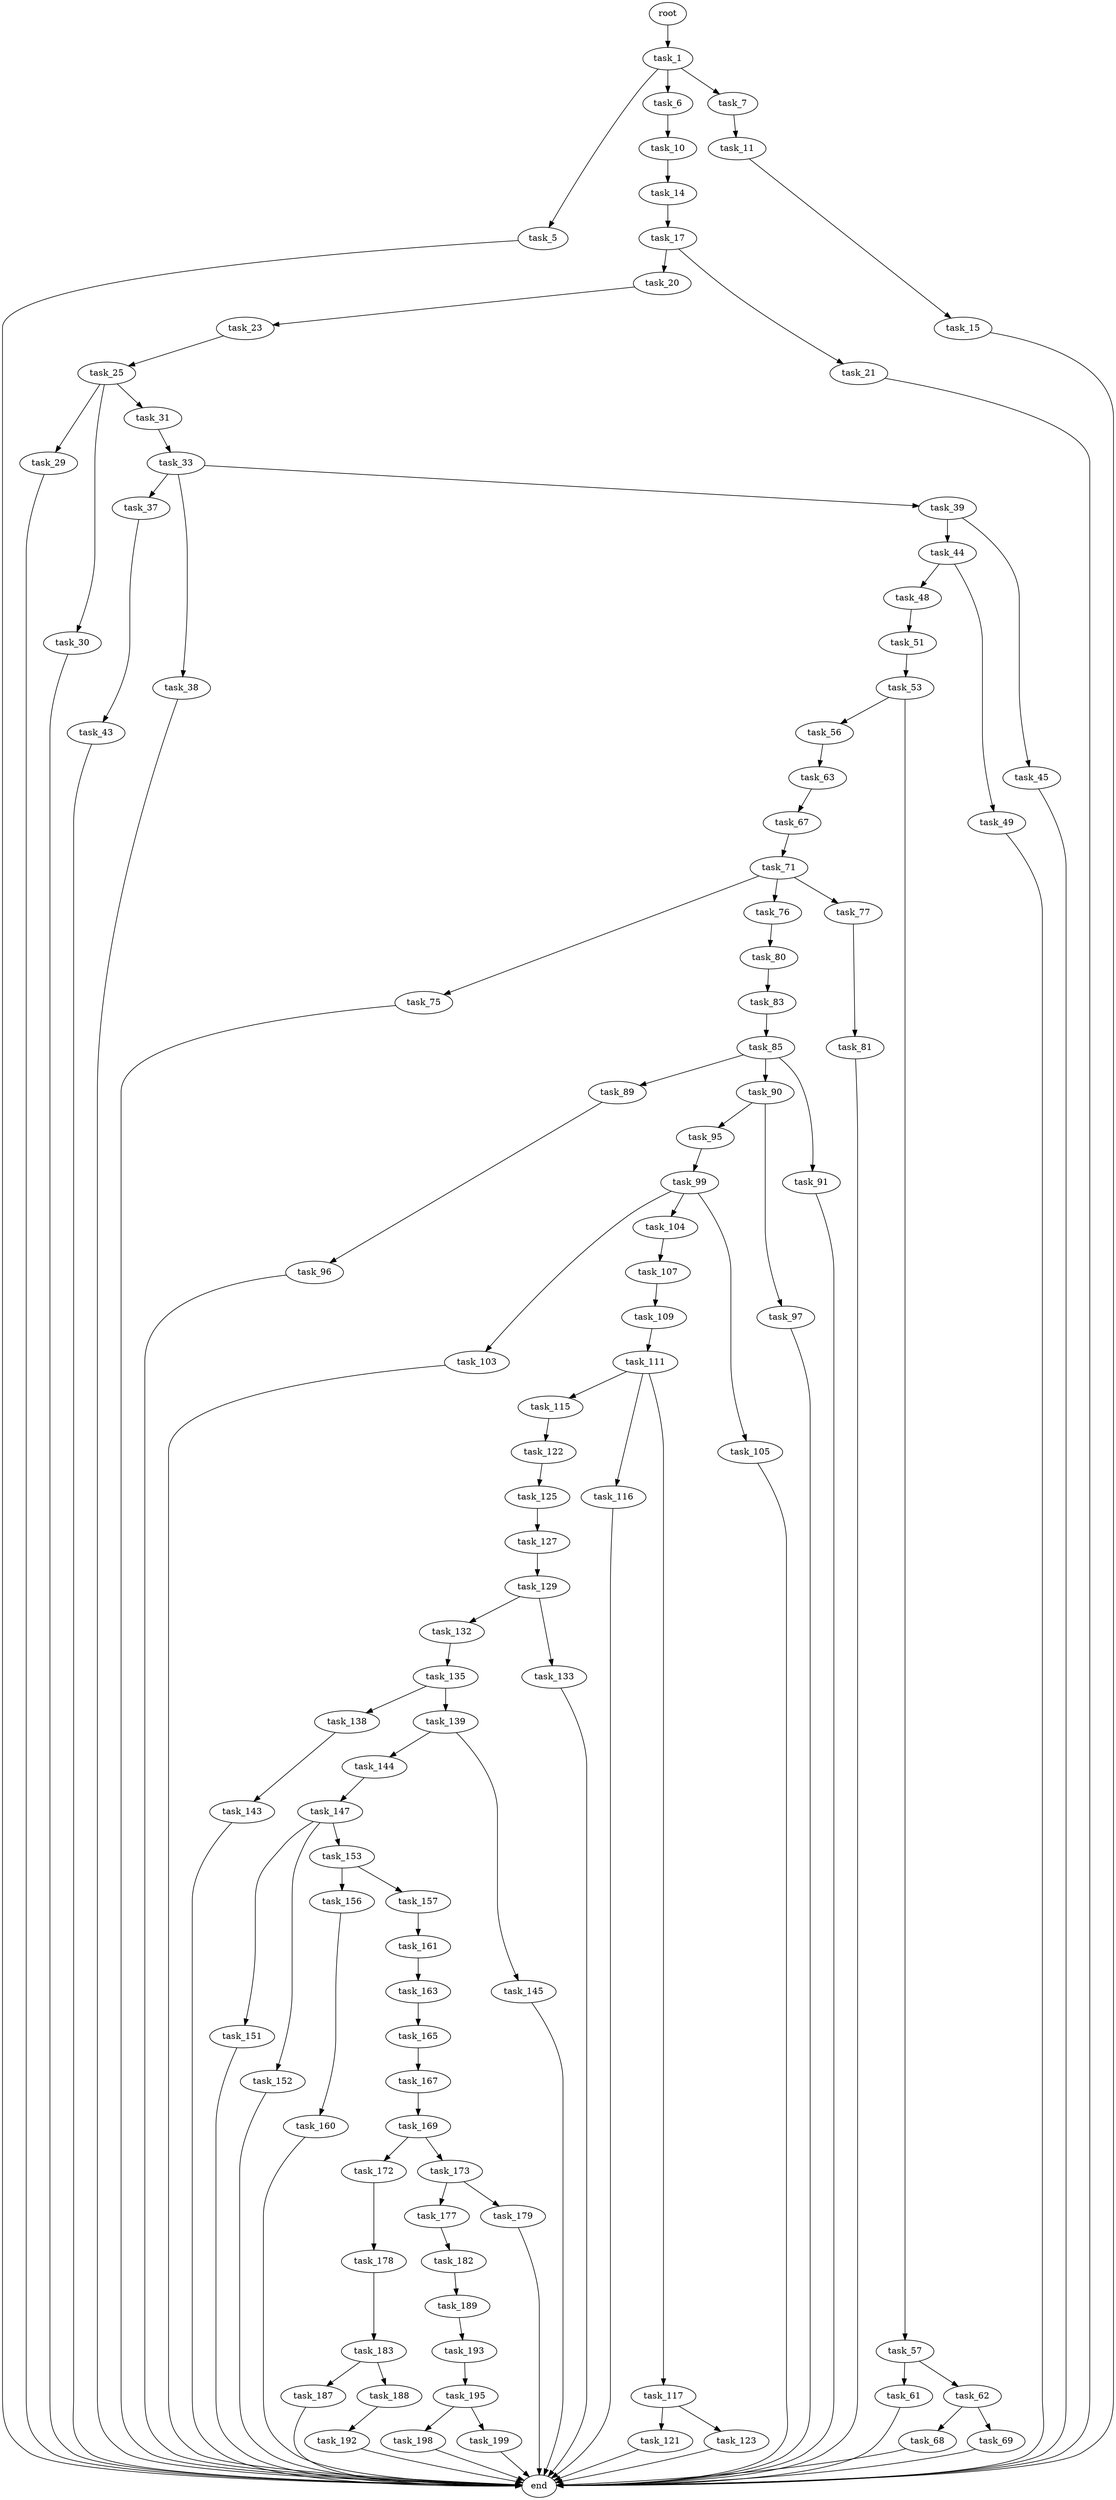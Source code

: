 digraph G {
  root [size="0.000000"];
  task_1 [size="1073741824000.000000"];
  task_5 [size="571731309684.000000"];
  task_6 [size="9928203615.000000"];
  task_7 [size="18063661613.000000"];
  task_10 [size="68719476736.000000"];
  task_11 [size="8449852363.000000"];
  task_14 [size="532319693846.000000"];
  task_15 [size="368293445632.000000"];
  task_17 [size="68719476736.000000"];
  task_20 [size="231928233984.000000"];
  task_21 [size="3155703665.000000"];
  task_23 [size="49413975410.000000"];
  task_25 [size="829750840756.000000"];
  task_29 [size="4388799955.000000"];
  task_30 [size="36143304172.000000"];
  task_31 [size="28991029248.000000"];
  task_33 [size="43710672197.000000"];
  task_37 [size="65168868813.000000"];
  task_38 [size="9169989174.000000"];
  task_39 [size="1073741824000.000000"];
  task_43 [size="28991029248.000000"];
  task_44 [size="68719476736.000000"];
  task_45 [size="11707845074.000000"];
  task_48 [size="184117220487.000000"];
  task_49 [size="1073741824000.000000"];
  task_51 [size="68719476736.000000"];
  task_53 [size="231928233984.000000"];
  task_56 [size="134217728000.000000"];
  task_57 [size="12108307966.000000"];
  task_61 [size="15769911611.000000"];
  task_62 [size="1174490132.000000"];
  task_63 [size="782757789696.000000"];
  task_67 [size="39207388621.000000"];
  task_68 [size="265602300548.000000"];
  task_69 [size="253644744461.000000"];
  task_71 [size="108749274089.000000"];
  task_75 [size="507988565820.000000"];
  task_76 [size="206128613459.000000"];
  task_77 [size="392834131235.000000"];
  task_80 [size="108066108033.000000"];
  task_81 [size="8589934592.000000"];
  task_83 [size="93661138360.000000"];
  task_85 [size="320369699507.000000"];
  task_89 [size="549755813888.000000"];
  task_90 [size="375561844663.000000"];
  task_91 [size="71579388855.000000"];
  task_95 [size="180924447498.000000"];
  task_96 [size="296004809424.000000"];
  task_97 [size="123007962390.000000"];
  task_99 [size="1073741824000.000000"];
  task_103 [size="57823497665.000000"];
  task_104 [size="45107300410.000000"];
  task_105 [size="352926623866.000000"];
  task_107 [size="3470376334.000000"];
  task_109 [size="34258354256.000000"];
  task_111 [size="143686140394.000000"];
  task_115 [size="1073741824000.000000"];
  task_116 [size="28806468442.000000"];
  task_117 [size="1073741824000.000000"];
  task_121 [size="549755813888.000000"];
  task_122 [size="341333544060.000000"];
  task_123 [size="15789942608.000000"];
  task_125 [size="86517021050.000000"];
  task_127 [size="436650032242.000000"];
  task_129 [size="14456458624.000000"];
  task_132 [size="25606426485.000000"];
  task_133 [size="28991029248.000000"];
  task_135 [size="2781273078.000000"];
  task_138 [size="368293445632.000000"];
  task_139 [size="39464361204.000000"];
  task_143 [size="8589934592.000000"];
  task_144 [size="368293445632.000000"];
  task_145 [size="131594571220.000000"];
  task_147 [size="2031635880.000000"];
  task_151 [size="134217728000.000000"];
  task_152 [size="24153255345.000000"];
  task_153 [size="638715816454.000000"];
  task_156 [size="62159712922.000000"];
  task_157 [size="164309475012.000000"];
  task_160 [size="134217728000.000000"];
  task_161 [size="8589934592.000000"];
  task_163 [size="11426283844.000000"];
  task_165 [size="78403726227.000000"];
  task_167 [size="231928233984.000000"];
  task_169 [size="8589934592.000000"];
  task_172 [size="262970302655.000000"];
  task_173 [size="134217728000.000000"];
  task_177 [size="305224735299.000000"];
  task_178 [size="1543535561.000000"];
  task_179 [size="28991029248.000000"];
  task_182 [size="231928233984.000000"];
  task_183 [size="225908766642.000000"];
  task_187 [size="134217728000.000000"];
  task_188 [size="868451989574.000000"];
  task_189 [size="15743296941.000000"];
  task_192 [size="130742659995.000000"];
  task_193 [size="28991029248.000000"];
  task_195 [size="29727951671.000000"];
  task_198 [size="410056120687.000000"];
  task_199 [size="323658306081.000000"];
  end [size="0.000000"];

  root -> task_1 [size="1.000000"];
  task_1 -> task_5 [size="838860800.000000"];
  task_1 -> task_6 [size="838860800.000000"];
  task_1 -> task_7 [size="838860800.000000"];
  task_5 -> end [size="1.000000"];
  task_6 -> task_10 [size="679477248.000000"];
  task_7 -> task_11 [size="411041792.000000"];
  task_10 -> task_14 [size="134217728.000000"];
  task_11 -> task_15 [size="134217728.000000"];
  task_14 -> task_17 [size="536870912.000000"];
  task_15 -> end [size="1.000000"];
  task_17 -> task_20 [size="134217728.000000"];
  task_17 -> task_21 [size="134217728.000000"];
  task_20 -> task_23 [size="301989888.000000"];
  task_21 -> end [size="1.000000"];
  task_23 -> task_25 [size="134217728.000000"];
  task_25 -> task_29 [size="536870912.000000"];
  task_25 -> task_30 [size="536870912.000000"];
  task_25 -> task_31 [size="536870912.000000"];
  task_29 -> end [size="1.000000"];
  task_30 -> end [size="1.000000"];
  task_31 -> task_33 [size="75497472.000000"];
  task_33 -> task_37 [size="33554432.000000"];
  task_33 -> task_38 [size="33554432.000000"];
  task_33 -> task_39 [size="33554432.000000"];
  task_37 -> task_43 [size="75497472.000000"];
  task_38 -> end [size="1.000000"];
  task_39 -> task_44 [size="838860800.000000"];
  task_39 -> task_45 [size="838860800.000000"];
  task_43 -> end [size="1.000000"];
  task_44 -> task_48 [size="134217728.000000"];
  task_44 -> task_49 [size="134217728.000000"];
  task_45 -> end [size="1.000000"];
  task_48 -> task_51 [size="536870912.000000"];
  task_49 -> end [size="1.000000"];
  task_51 -> task_53 [size="134217728.000000"];
  task_53 -> task_56 [size="301989888.000000"];
  task_53 -> task_57 [size="301989888.000000"];
  task_56 -> task_63 [size="209715200.000000"];
  task_57 -> task_61 [size="209715200.000000"];
  task_57 -> task_62 [size="209715200.000000"];
  task_61 -> end [size="1.000000"];
  task_62 -> task_68 [size="134217728.000000"];
  task_62 -> task_69 [size="134217728.000000"];
  task_63 -> task_67 [size="679477248.000000"];
  task_67 -> task_71 [size="838860800.000000"];
  task_68 -> end [size="1.000000"];
  task_69 -> end [size="1.000000"];
  task_71 -> task_75 [size="134217728.000000"];
  task_71 -> task_76 [size="134217728.000000"];
  task_71 -> task_77 [size="134217728.000000"];
  task_75 -> end [size="1.000000"];
  task_76 -> task_80 [size="209715200.000000"];
  task_77 -> task_81 [size="411041792.000000"];
  task_80 -> task_83 [size="411041792.000000"];
  task_81 -> end [size="1.000000"];
  task_83 -> task_85 [size="134217728.000000"];
  task_85 -> task_89 [size="536870912.000000"];
  task_85 -> task_90 [size="536870912.000000"];
  task_85 -> task_91 [size="536870912.000000"];
  task_89 -> task_96 [size="536870912.000000"];
  task_90 -> task_95 [size="411041792.000000"];
  task_90 -> task_97 [size="411041792.000000"];
  task_91 -> end [size="1.000000"];
  task_95 -> task_99 [size="209715200.000000"];
  task_96 -> end [size="1.000000"];
  task_97 -> end [size="1.000000"];
  task_99 -> task_103 [size="838860800.000000"];
  task_99 -> task_104 [size="838860800.000000"];
  task_99 -> task_105 [size="838860800.000000"];
  task_103 -> end [size="1.000000"];
  task_104 -> task_107 [size="33554432.000000"];
  task_105 -> end [size="1.000000"];
  task_107 -> task_109 [size="209715200.000000"];
  task_109 -> task_111 [size="838860800.000000"];
  task_111 -> task_115 [size="536870912.000000"];
  task_111 -> task_116 [size="536870912.000000"];
  task_111 -> task_117 [size="536870912.000000"];
  task_115 -> task_122 [size="838860800.000000"];
  task_116 -> end [size="1.000000"];
  task_117 -> task_121 [size="838860800.000000"];
  task_117 -> task_123 [size="838860800.000000"];
  task_121 -> end [size="1.000000"];
  task_122 -> task_125 [size="838860800.000000"];
  task_123 -> end [size="1.000000"];
  task_125 -> task_127 [size="75497472.000000"];
  task_127 -> task_129 [size="301989888.000000"];
  task_129 -> task_132 [size="679477248.000000"];
  task_129 -> task_133 [size="679477248.000000"];
  task_132 -> task_135 [size="838860800.000000"];
  task_133 -> end [size="1.000000"];
  task_135 -> task_138 [size="134217728.000000"];
  task_135 -> task_139 [size="134217728.000000"];
  task_138 -> task_143 [size="411041792.000000"];
  task_139 -> task_144 [size="33554432.000000"];
  task_139 -> task_145 [size="33554432.000000"];
  task_143 -> end [size="1.000000"];
  task_144 -> task_147 [size="411041792.000000"];
  task_145 -> end [size="1.000000"];
  task_147 -> task_151 [size="134217728.000000"];
  task_147 -> task_152 [size="134217728.000000"];
  task_147 -> task_153 [size="134217728.000000"];
  task_151 -> end [size="1.000000"];
  task_152 -> end [size="1.000000"];
  task_153 -> task_156 [size="838860800.000000"];
  task_153 -> task_157 [size="838860800.000000"];
  task_156 -> task_160 [size="134217728.000000"];
  task_157 -> task_161 [size="209715200.000000"];
  task_160 -> end [size="1.000000"];
  task_161 -> task_163 [size="33554432.000000"];
  task_163 -> task_165 [size="411041792.000000"];
  task_165 -> task_167 [size="75497472.000000"];
  task_167 -> task_169 [size="301989888.000000"];
  task_169 -> task_172 [size="33554432.000000"];
  task_169 -> task_173 [size="33554432.000000"];
  task_172 -> task_178 [size="301989888.000000"];
  task_173 -> task_177 [size="209715200.000000"];
  task_173 -> task_179 [size="209715200.000000"];
  task_177 -> task_182 [size="209715200.000000"];
  task_178 -> task_183 [size="33554432.000000"];
  task_179 -> end [size="1.000000"];
  task_182 -> task_189 [size="301989888.000000"];
  task_183 -> task_187 [size="536870912.000000"];
  task_183 -> task_188 [size="536870912.000000"];
  task_187 -> end [size="1.000000"];
  task_188 -> task_192 [size="536870912.000000"];
  task_189 -> task_193 [size="33554432.000000"];
  task_192 -> end [size="1.000000"];
  task_193 -> task_195 [size="75497472.000000"];
  task_195 -> task_198 [size="33554432.000000"];
  task_195 -> task_199 [size="33554432.000000"];
  task_198 -> end [size="1.000000"];
  task_199 -> end [size="1.000000"];
}
